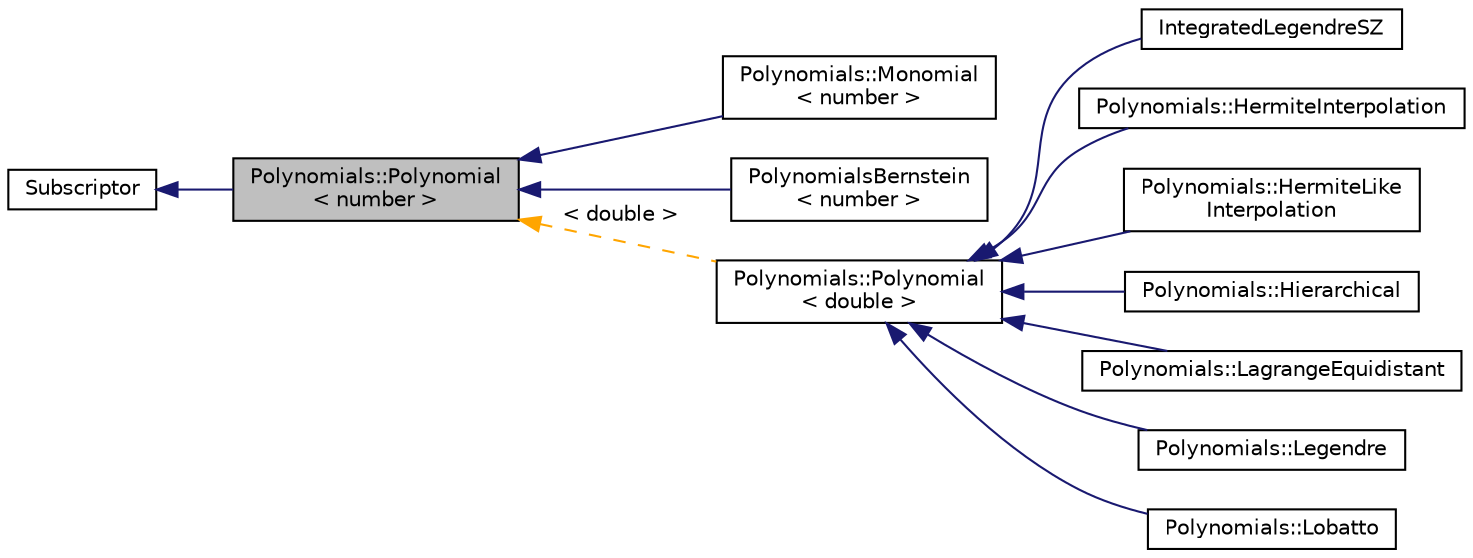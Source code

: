 digraph "Polynomials::Polynomial&lt; number &gt;"
{
 // LATEX_PDF_SIZE
  edge [fontname="Helvetica",fontsize="10",labelfontname="Helvetica",labelfontsize="10"];
  node [fontname="Helvetica",fontsize="10",shape=record];
  rankdir="LR";
  Node1 [label="Polynomials::Polynomial\l\< number \>",height=0.2,width=0.4,color="black", fillcolor="grey75", style="filled", fontcolor="black",tooltip=" "];
  Node2 -> Node1 [dir="back",color="midnightblue",fontsize="10",style="solid",fontname="Helvetica"];
  Node2 [label="Subscriptor",height=0.2,width=0.4,color="black", fillcolor="white", style="filled",URL="$classSubscriptor.html",tooltip=" "];
  Node1 -> Node3 [dir="back",color="midnightblue",fontsize="10",style="solid",fontname="Helvetica"];
  Node3 [label="Polynomials::Monomial\l\< number \>",height=0.2,width=0.4,color="black", fillcolor="white", style="filled",URL="$classPolynomials_1_1Monomial.html",tooltip=" "];
  Node1 -> Node4 [dir="back",color="midnightblue",fontsize="10",style="solid",fontname="Helvetica"];
  Node4 [label="PolynomialsBernstein\l\< number \>",height=0.2,width=0.4,color="black", fillcolor="white", style="filled",URL="$classPolynomialsBernstein.html",tooltip=" "];
  Node1 -> Node5 [dir="back",color="orange",fontsize="10",style="dashed",label=" \< double \>" ,fontname="Helvetica"];
  Node5 [label="Polynomials::Polynomial\l\< double \>",height=0.2,width=0.4,color="black", fillcolor="white", style="filled",URL="$classPolynomials_1_1Polynomial.html",tooltip=" "];
  Node5 -> Node6 [dir="back",color="midnightblue",fontsize="10",style="solid",fontname="Helvetica"];
  Node6 [label="IntegratedLegendreSZ",height=0.2,width=0.4,color="black", fillcolor="white", style="filled",URL="$classIntegratedLegendreSZ.html",tooltip=" "];
  Node5 -> Node7 [dir="back",color="midnightblue",fontsize="10",style="solid",fontname="Helvetica"];
  Node7 [label="Polynomials::HermiteInterpolation",height=0.2,width=0.4,color="black", fillcolor="white", style="filled",URL="$classPolynomials_1_1HermiteInterpolation.html",tooltip=" "];
  Node5 -> Node8 [dir="back",color="midnightblue",fontsize="10",style="solid",fontname="Helvetica"];
  Node8 [label="Polynomials::HermiteLike\lInterpolation",height=0.2,width=0.4,color="black", fillcolor="white", style="filled",URL="$classPolynomials_1_1HermiteLikeInterpolation.html",tooltip=" "];
  Node5 -> Node9 [dir="back",color="midnightblue",fontsize="10",style="solid",fontname="Helvetica"];
  Node9 [label="Polynomials::Hierarchical",height=0.2,width=0.4,color="black", fillcolor="white", style="filled",URL="$classPolynomials_1_1Hierarchical.html",tooltip=" "];
  Node5 -> Node10 [dir="back",color="midnightblue",fontsize="10",style="solid",fontname="Helvetica"];
  Node10 [label="Polynomials::LagrangeEquidistant",height=0.2,width=0.4,color="black", fillcolor="white", style="filled",URL="$classPolynomials_1_1LagrangeEquidistant.html",tooltip=" "];
  Node5 -> Node11 [dir="back",color="midnightblue",fontsize="10",style="solid",fontname="Helvetica"];
  Node11 [label="Polynomials::Legendre",height=0.2,width=0.4,color="black", fillcolor="white", style="filled",URL="$classPolynomials_1_1Legendre.html",tooltip=" "];
  Node5 -> Node12 [dir="back",color="midnightblue",fontsize="10",style="solid",fontname="Helvetica"];
  Node12 [label="Polynomials::Lobatto",height=0.2,width=0.4,color="black", fillcolor="white", style="filled",URL="$classPolynomials_1_1Lobatto.html",tooltip=" "];
}
